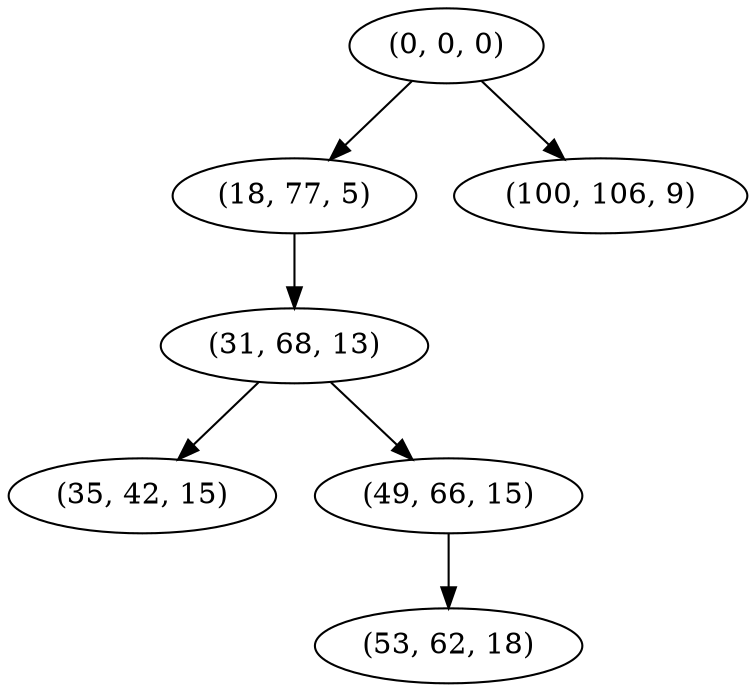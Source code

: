 digraph tree {
    "(0, 0, 0)";
    "(18, 77, 5)";
    "(31, 68, 13)";
    "(35, 42, 15)";
    "(49, 66, 15)";
    "(53, 62, 18)";
    "(100, 106, 9)";
    "(0, 0, 0)" -> "(18, 77, 5)";
    "(0, 0, 0)" -> "(100, 106, 9)";
    "(18, 77, 5)" -> "(31, 68, 13)";
    "(31, 68, 13)" -> "(35, 42, 15)";
    "(31, 68, 13)" -> "(49, 66, 15)";
    "(49, 66, 15)" -> "(53, 62, 18)";
}
